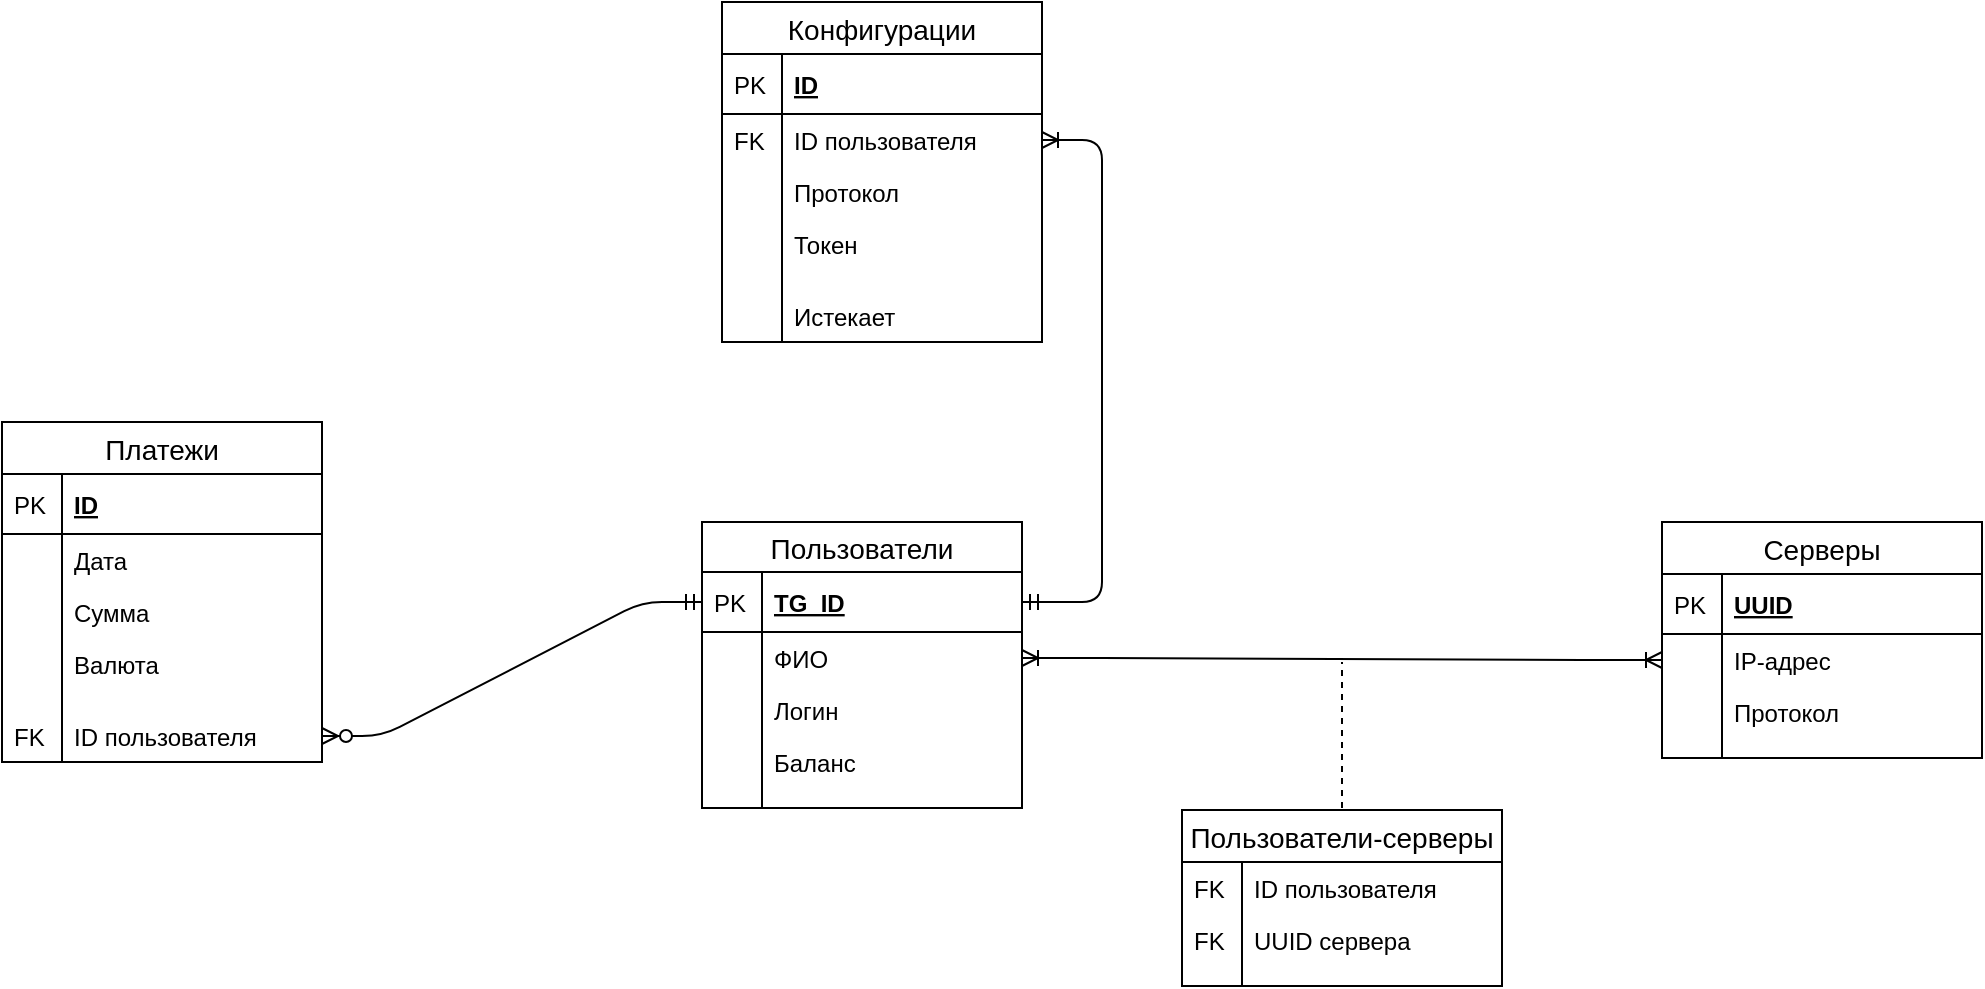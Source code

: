 <mxfile version="13.0.3" type="device"><diagram id="C5RBs43oDa-KdzZeNtuy" name="Page-1"><mxGraphModel dx="2290" dy="2015" grid="1" gridSize="10" guides="1" tooltips="1" connect="1" arrows="1" fold="1" page="1" pageScale="1" pageWidth="827" pageHeight="1169" math="0" shadow="0"><root><mxCell id="WIyWlLk6GJQsqaUBKTNV-0"/><mxCell id="WIyWlLk6GJQsqaUBKTNV-1" parent="WIyWlLk6GJQsqaUBKTNV-0"/><mxCell id="XDq4gSshNmPsUg6q-d1E-33" value="" style="edgeStyle=entityRelationEdgeStyle;fontSize=12;html=1;endArrow=ERoneToMany;startArrow=ERoneToMany;entryX=0;entryY=0.5;entryDx=0;entryDy=0;exitX=1;exitY=0.5;exitDx=0;exitDy=0;" edge="1" parent="WIyWlLk6GJQsqaUBKTNV-1" source="XDq4gSshNmPsUg6q-d1E-3" target="XDq4gSshNmPsUg6q-d1E-25"><mxGeometry width="100" height="100" relative="1" as="geometry"><mxPoint x="340" y="190" as="sourcePoint"/><mxPoint x="440" y="90" as="targetPoint"/></mxGeometry></mxCell><mxCell id="XDq4gSshNmPsUg6q-d1E-36" value="" style="endArrow=none;dashed=1;html=1;" edge="1" parent="WIyWlLk6GJQsqaUBKTNV-1"><mxGeometry width="50" height="50" relative="1" as="geometry"><mxPoint x="420" y="233" as="sourcePoint"/><mxPoint x="420" y="160" as="targetPoint"/></mxGeometry></mxCell><mxCell id="XDq4gSshNmPsUg6q-d1E-0" value="Пользователи" style="swimlane;fontStyle=0;childLayout=stackLayout;horizontal=1;startSize=25;horizontalStack=0;resizeParent=1;resizeParentMax=0;resizeLast=0;collapsible=1;marginBottom=0;align=center;fontSize=14;" vertex="1" parent="WIyWlLk6GJQsqaUBKTNV-1"><mxGeometry x="100" y="90" width="160" height="143" as="geometry"/></mxCell><mxCell id="XDq4gSshNmPsUg6q-d1E-1" value="TG_ID" style="shape=partialRectangle;top=0;left=0;right=0;bottom=1;align=left;verticalAlign=middle;fillColor=none;spacingLeft=34;spacingRight=4;overflow=hidden;rotatable=0;points=[[0,0.5],[1,0.5]];portConstraint=eastwest;dropTarget=0;fontStyle=5;fontSize=12;" vertex="1" parent="XDq4gSshNmPsUg6q-d1E-0"><mxGeometry y="25" width="160" height="30" as="geometry"/></mxCell><mxCell id="XDq4gSshNmPsUg6q-d1E-2" value="PK" style="shape=partialRectangle;top=0;left=0;bottom=0;fillColor=none;align=left;verticalAlign=middle;spacingLeft=4;spacingRight=4;overflow=hidden;rotatable=0;points=[];portConstraint=eastwest;part=1;fontSize=12;" vertex="1" connectable="0" parent="XDq4gSshNmPsUg6q-d1E-1"><mxGeometry width="30" height="30" as="geometry"/></mxCell><mxCell id="XDq4gSshNmPsUg6q-d1E-3" value="ФИО" style="shape=partialRectangle;top=0;left=0;right=0;bottom=0;align=left;verticalAlign=top;fillColor=none;spacingLeft=34;spacingRight=4;overflow=hidden;rotatable=0;points=[[0,0.5],[1,0.5]];portConstraint=eastwest;dropTarget=0;fontSize=12;" vertex="1" parent="XDq4gSshNmPsUg6q-d1E-0"><mxGeometry y="55" width="160" height="26" as="geometry"/></mxCell><mxCell id="XDq4gSshNmPsUg6q-d1E-4" value="" style="shape=partialRectangle;top=0;left=0;bottom=0;fillColor=none;align=left;verticalAlign=top;spacingLeft=4;spacingRight=4;overflow=hidden;rotatable=0;points=[];portConstraint=eastwest;part=1;fontSize=12;" vertex="1" connectable="0" parent="XDq4gSshNmPsUg6q-d1E-3"><mxGeometry width="30" height="26" as="geometry"/></mxCell><mxCell id="XDq4gSshNmPsUg6q-d1E-5" value="Логин&#10;" style="shape=partialRectangle;top=0;left=0;right=0;bottom=0;align=left;verticalAlign=top;fillColor=none;spacingLeft=34;spacingRight=4;overflow=hidden;rotatable=0;points=[[0,0.5],[1,0.5]];portConstraint=eastwest;dropTarget=0;fontSize=12;" vertex="1" parent="XDq4gSshNmPsUg6q-d1E-0"><mxGeometry y="81" width="160" height="26" as="geometry"/></mxCell><mxCell id="XDq4gSshNmPsUg6q-d1E-6" value="" style="shape=partialRectangle;top=0;left=0;bottom=0;fillColor=none;align=left;verticalAlign=top;spacingLeft=4;spacingRight=4;overflow=hidden;rotatable=0;points=[];portConstraint=eastwest;part=1;fontSize=12;" vertex="1" connectable="0" parent="XDq4gSshNmPsUg6q-d1E-5"><mxGeometry width="30" height="26" as="geometry"/></mxCell><mxCell id="XDq4gSshNmPsUg6q-d1E-7" value="Баланс&#10;" style="shape=partialRectangle;top=0;left=0;right=0;bottom=0;align=left;verticalAlign=top;fillColor=none;spacingLeft=34;spacingRight=4;overflow=hidden;rotatable=0;points=[[0,0.5],[1,0.5]];portConstraint=eastwest;dropTarget=0;fontSize=12;" vertex="1" parent="XDq4gSshNmPsUg6q-d1E-0"><mxGeometry y="107" width="160" height="26" as="geometry"/></mxCell><mxCell id="XDq4gSshNmPsUg6q-d1E-8" value="" style="shape=partialRectangle;top=0;left=0;bottom=0;fillColor=none;align=left;verticalAlign=top;spacingLeft=4;spacingRight=4;overflow=hidden;rotatable=0;points=[];portConstraint=eastwest;part=1;fontSize=12;" vertex="1" connectable="0" parent="XDq4gSshNmPsUg6q-d1E-7"><mxGeometry width="30" height="26" as="geometry"/></mxCell><mxCell id="XDq4gSshNmPsUg6q-d1E-9" value="" style="shape=partialRectangle;top=0;left=0;right=0;bottom=0;align=left;verticalAlign=top;fillColor=none;spacingLeft=34;spacingRight=4;overflow=hidden;rotatable=0;points=[[0,0.5],[1,0.5]];portConstraint=eastwest;dropTarget=0;fontSize=12;" vertex="1" parent="XDq4gSshNmPsUg6q-d1E-0"><mxGeometry y="133" width="160" height="10" as="geometry"/></mxCell><mxCell id="XDq4gSshNmPsUg6q-d1E-10" value="" style="shape=partialRectangle;top=0;left=0;bottom=0;fillColor=none;align=left;verticalAlign=top;spacingLeft=4;spacingRight=4;overflow=hidden;rotatable=0;points=[];portConstraint=eastwest;part=1;fontSize=12;" vertex="1" connectable="0" parent="XDq4gSshNmPsUg6q-d1E-9"><mxGeometry width="30" height="10" as="geometry"/></mxCell><mxCell id="XDq4gSshNmPsUg6q-d1E-11" value="Пользователи-серверы" style="swimlane;fontStyle=0;childLayout=stackLayout;horizontal=1;startSize=26;horizontalStack=0;resizeParent=1;resizeParentMax=0;resizeLast=0;collapsible=1;marginBottom=0;align=center;fontSize=14;" vertex="1" parent="WIyWlLk6GJQsqaUBKTNV-1"><mxGeometry x="340" y="234" width="160" height="88" as="geometry"/></mxCell><mxCell id="XDq4gSshNmPsUg6q-d1E-16" value="ID пользователя" style="shape=partialRectangle;top=0;left=0;right=0;bottom=0;align=left;verticalAlign=top;fillColor=none;spacingLeft=34;spacingRight=4;overflow=hidden;rotatable=0;points=[[0,0.5],[1,0.5]];portConstraint=eastwest;dropTarget=0;fontSize=12;" vertex="1" parent="XDq4gSshNmPsUg6q-d1E-11"><mxGeometry y="26" width="160" height="26" as="geometry"/></mxCell><mxCell id="XDq4gSshNmPsUg6q-d1E-17" value="FK" style="shape=partialRectangle;top=0;left=0;bottom=0;fillColor=none;align=left;verticalAlign=top;spacingLeft=4;spacingRight=4;overflow=hidden;rotatable=0;points=[];portConstraint=eastwest;part=1;fontSize=12;" vertex="1" connectable="0" parent="XDq4gSshNmPsUg6q-d1E-16"><mxGeometry width="30" height="26" as="geometry"/></mxCell><mxCell id="XDq4gSshNmPsUg6q-d1E-18" value="UUID сервера&#10;" style="shape=partialRectangle;top=0;left=0;right=0;bottom=0;align=left;verticalAlign=top;fillColor=none;spacingLeft=34;spacingRight=4;overflow=hidden;rotatable=0;points=[[0,0.5],[1,0.5]];portConstraint=eastwest;dropTarget=0;fontSize=12;" vertex="1" parent="XDq4gSshNmPsUg6q-d1E-11"><mxGeometry y="52" width="160" height="26" as="geometry"/></mxCell><mxCell id="XDq4gSshNmPsUg6q-d1E-19" value="FK" style="shape=partialRectangle;top=0;left=0;bottom=0;fillColor=none;align=left;verticalAlign=top;spacingLeft=4;spacingRight=4;overflow=hidden;rotatable=0;points=[];portConstraint=eastwest;part=1;fontSize=12;" vertex="1" connectable="0" parent="XDq4gSshNmPsUg6q-d1E-18"><mxGeometry width="30" height="26" as="geometry"/></mxCell><mxCell id="XDq4gSshNmPsUg6q-d1E-20" value="" style="shape=partialRectangle;top=0;left=0;right=0;bottom=0;align=left;verticalAlign=top;fillColor=none;spacingLeft=34;spacingRight=4;overflow=hidden;rotatable=0;points=[[0,0.5],[1,0.5]];portConstraint=eastwest;dropTarget=0;fontSize=12;" vertex="1" parent="XDq4gSshNmPsUg6q-d1E-11"><mxGeometry y="78" width="160" height="10" as="geometry"/></mxCell><mxCell id="XDq4gSshNmPsUg6q-d1E-21" value="" style="shape=partialRectangle;top=0;left=0;bottom=0;fillColor=none;align=left;verticalAlign=top;spacingLeft=4;spacingRight=4;overflow=hidden;rotatable=0;points=[];portConstraint=eastwest;part=1;fontSize=12;" vertex="1" connectable="0" parent="XDq4gSshNmPsUg6q-d1E-20"><mxGeometry width="30" height="10" as="geometry"/></mxCell><mxCell id="XDq4gSshNmPsUg6q-d1E-22" value="Серверы" style="swimlane;fontStyle=0;childLayout=stackLayout;horizontal=1;startSize=26;horizontalStack=0;resizeParent=1;resizeParentMax=0;resizeLast=0;collapsible=1;marginBottom=0;align=center;fontSize=14;" vertex="1" parent="WIyWlLk6GJQsqaUBKTNV-1"><mxGeometry x="580" y="90" width="160" height="118" as="geometry"/></mxCell><mxCell id="XDq4gSshNmPsUg6q-d1E-23" value="UUID" style="shape=partialRectangle;top=0;left=0;right=0;bottom=1;align=left;verticalAlign=middle;fillColor=none;spacingLeft=34;spacingRight=4;overflow=hidden;rotatable=0;points=[[0,0.5],[1,0.5]];portConstraint=eastwest;dropTarget=0;fontStyle=5;fontSize=12;" vertex="1" parent="XDq4gSshNmPsUg6q-d1E-22"><mxGeometry y="26" width="160" height="30" as="geometry"/></mxCell><mxCell id="XDq4gSshNmPsUg6q-d1E-24" value="PK" style="shape=partialRectangle;top=0;left=0;bottom=0;fillColor=none;align=left;verticalAlign=middle;spacingLeft=4;spacingRight=4;overflow=hidden;rotatable=0;points=[];portConstraint=eastwest;part=1;fontSize=12;" vertex="1" connectable="0" parent="XDq4gSshNmPsUg6q-d1E-23"><mxGeometry width="30" height="30" as="geometry"/></mxCell><mxCell id="XDq4gSshNmPsUg6q-d1E-25" value="IP-адрес" style="shape=partialRectangle;top=0;left=0;right=0;bottom=0;align=left;verticalAlign=top;fillColor=none;spacingLeft=34;spacingRight=4;overflow=hidden;rotatable=0;points=[[0,0.5],[1,0.5]];portConstraint=eastwest;dropTarget=0;fontSize=12;" vertex="1" parent="XDq4gSshNmPsUg6q-d1E-22"><mxGeometry y="56" width="160" height="26" as="geometry"/></mxCell><mxCell id="XDq4gSshNmPsUg6q-d1E-26" value="" style="shape=partialRectangle;top=0;left=0;bottom=0;fillColor=none;align=left;verticalAlign=top;spacingLeft=4;spacingRight=4;overflow=hidden;rotatable=0;points=[];portConstraint=eastwest;part=1;fontSize=12;" vertex="1" connectable="0" parent="XDq4gSshNmPsUg6q-d1E-25"><mxGeometry width="30" height="26" as="geometry"/></mxCell><mxCell id="XDq4gSshNmPsUg6q-d1E-27" value="Протокол" style="shape=partialRectangle;top=0;left=0;right=0;bottom=0;align=left;verticalAlign=top;fillColor=none;spacingLeft=34;spacingRight=4;overflow=hidden;rotatable=0;points=[[0,0.5],[1,0.5]];portConstraint=eastwest;dropTarget=0;fontSize=12;" vertex="1" parent="XDq4gSshNmPsUg6q-d1E-22"><mxGeometry y="82" width="160" height="26" as="geometry"/></mxCell><mxCell id="XDq4gSshNmPsUg6q-d1E-28" value="" style="shape=partialRectangle;top=0;left=0;bottom=0;fillColor=none;align=left;verticalAlign=top;spacingLeft=4;spacingRight=4;overflow=hidden;rotatable=0;points=[];portConstraint=eastwest;part=1;fontSize=12;" vertex="1" connectable="0" parent="XDq4gSshNmPsUg6q-d1E-27"><mxGeometry width="30" height="26" as="geometry"/></mxCell><mxCell id="XDq4gSshNmPsUg6q-d1E-31" value="" style="shape=partialRectangle;top=0;left=0;right=0;bottom=0;align=left;verticalAlign=top;fillColor=none;spacingLeft=34;spacingRight=4;overflow=hidden;rotatable=0;points=[[0,0.5],[1,0.5]];portConstraint=eastwest;dropTarget=0;fontSize=12;" vertex="1" parent="XDq4gSshNmPsUg6q-d1E-22"><mxGeometry y="108" width="160" height="10" as="geometry"/></mxCell><mxCell id="XDq4gSshNmPsUg6q-d1E-32" value="" style="shape=partialRectangle;top=0;left=0;bottom=0;fillColor=none;align=left;verticalAlign=top;spacingLeft=4;spacingRight=4;overflow=hidden;rotatable=0;points=[];portConstraint=eastwest;part=1;fontSize=12;" vertex="1" connectable="0" parent="XDq4gSshNmPsUg6q-d1E-31"><mxGeometry width="30" height="10" as="geometry"/></mxCell><mxCell id="XDq4gSshNmPsUg6q-d1E-52" value="" style="edgeStyle=entityRelationEdgeStyle;fontSize=12;html=1;endArrow=ERzeroToMany;startArrow=ERmandOne;" edge="1" parent="WIyWlLk6GJQsqaUBKTNV-1" source="XDq4gSshNmPsUg6q-d1E-1" target="XDq4gSshNmPsUg6q-d1E-48"><mxGeometry width="100" height="100" relative="1" as="geometry"><mxPoint x="-90" y="370" as="sourcePoint"/><mxPoint x="10" y="270" as="targetPoint"/></mxGeometry></mxCell><mxCell id="XDq4gSshNmPsUg6q-d1E-53" value="Конфигурации" style="swimlane;fontStyle=0;childLayout=stackLayout;horizontal=1;startSize=26;horizontalStack=0;resizeParent=1;resizeParentMax=0;resizeLast=0;collapsible=1;marginBottom=0;align=center;fontSize=14;" vertex="1" parent="WIyWlLk6GJQsqaUBKTNV-1"><mxGeometry x="110" y="-170" width="160" height="170" as="geometry"/></mxCell><mxCell id="XDq4gSshNmPsUg6q-d1E-54" value="ID" style="shape=partialRectangle;top=0;left=0;right=0;bottom=1;align=left;verticalAlign=middle;fillColor=none;spacingLeft=34;spacingRight=4;overflow=hidden;rotatable=0;points=[[0,0.5],[1,0.5]];portConstraint=eastwest;dropTarget=0;fontStyle=5;fontSize=12;" vertex="1" parent="XDq4gSshNmPsUg6q-d1E-53"><mxGeometry y="26" width="160" height="30" as="geometry"/></mxCell><mxCell id="XDq4gSshNmPsUg6q-d1E-55" value="PK" style="shape=partialRectangle;top=0;left=0;bottom=0;fillColor=none;align=left;verticalAlign=middle;spacingLeft=4;spacingRight=4;overflow=hidden;rotatable=0;points=[];portConstraint=eastwest;part=1;fontSize=12;" vertex="1" connectable="0" parent="XDq4gSshNmPsUg6q-d1E-54"><mxGeometry width="30" height="30" as="geometry"/></mxCell><mxCell id="XDq4gSshNmPsUg6q-d1E-56" value="ID пользователя" style="shape=partialRectangle;top=0;left=0;right=0;bottom=0;align=left;verticalAlign=top;fillColor=none;spacingLeft=34;spacingRight=4;overflow=hidden;rotatable=0;points=[[0,0.5],[1,0.5]];portConstraint=eastwest;dropTarget=0;fontSize=12;" vertex="1" parent="XDq4gSshNmPsUg6q-d1E-53"><mxGeometry y="56" width="160" height="26" as="geometry"/></mxCell><mxCell id="XDq4gSshNmPsUg6q-d1E-57" value="FK" style="shape=partialRectangle;top=0;left=0;bottom=0;fillColor=none;align=left;verticalAlign=top;spacingLeft=4;spacingRight=4;overflow=hidden;rotatable=0;points=[];portConstraint=eastwest;part=1;fontSize=12;" vertex="1" connectable="0" parent="XDq4gSshNmPsUg6q-d1E-56"><mxGeometry width="30" height="26" as="geometry"/></mxCell><mxCell id="XDq4gSshNmPsUg6q-d1E-58" value="Протокол" style="shape=partialRectangle;top=0;left=0;right=0;bottom=0;align=left;verticalAlign=top;fillColor=none;spacingLeft=34;spacingRight=4;overflow=hidden;rotatable=0;points=[[0,0.5],[1,0.5]];portConstraint=eastwest;dropTarget=0;fontSize=12;" vertex="1" parent="XDq4gSshNmPsUg6q-d1E-53"><mxGeometry y="82" width="160" height="26" as="geometry"/></mxCell><mxCell id="XDq4gSshNmPsUg6q-d1E-59" value="" style="shape=partialRectangle;top=0;left=0;bottom=0;fillColor=none;align=left;verticalAlign=top;spacingLeft=4;spacingRight=4;overflow=hidden;rotatable=0;points=[];portConstraint=eastwest;part=1;fontSize=12;" vertex="1" connectable="0" parent="XDq4gSshNmPsUg6q-d1E-58"><mxGeometry width="30" height="26" as="geometry"/></mxCell><mxCell id="XDq4gSshNmPsUg6q-d1E-60" value="Токен" style="shape=partialRectangle;top=0;left=0;right=0;bottom=0;align=left;verticalAlign=top;fillColor=none;spacingLeft=34;spacingRight=4;overflow=hidden;rotatable=0;points=[[0,0.5],[1,0.5]];portConstraint=eastwest;dropTarget=0;fontSize=12;" vertex="1" parent="XDq4gSshNmPsUg6q-d1E-53"><mxGeometry y="108" width="160" height="26" as="geometry"/></mxCell><mxCell id="XDq4gSshNmPsUg6q-d1E-61" value="" style="shape=partialRectangle;top=0;left=0;bottom=0;fillColor=none;align=left;verticalAlign=top;spacingLeft=4;spacingRight=4;overflow=hidden;rotatable=0;points=[];portConstraint=eastwest;part=1;fontSize=12;" vertex="1" connectable="0" parent="XDq4gSshNmPsUg6q-d1E-60"><mxGeometry width="30" height="26" as="geometry"/></mxCell><mxCell id="XDq4gSshNmPsUg6q-d1E-62" value="" style="shape=partialRectangle;top=0;left=0;right=0;bottom=0;align=left;verticalAlign=top;fillColor=none;spacingLeft=34;spacingRight=4;overflow=hidden;rotatable=0;points=[[0,0.5],[1,0.5]];portConstraint=eastwest;dropTarget=0;fontSize=12;" vertex="1" parent="XDq4gSshNmPsUg6q-d1E-53"><mxGeometry y="134" width="160" height="10" as="geometry"/></mxCell><mxCell id="XDq4gSshNmPsUg6q-d1E-63" value="" style="shape=partialRectangle;top=0;left=0;bottom=0;fillColor=none;align=left;verticalAlign=top;spacingLeft=4;spacingRight=4;overflow=hidden;rotatable=0;points=[];portConstraint=eastwest;part=1;fontSize=12;" vertex="1" connectable="0" parent="XDq4gSshNmPsUg6q-d1E-62"><mxGeometry width="30" height="10" as="geometry"/></mxCell><mxCell id="XDq4gSshNmPsUg6q-d1E-64" value="Истекает&#10;" style="shape=partialRectangle;top=0;left=0;right=0;bottom=0;align=left;verticalAlign=top;fillColor=none;spacingLeft=34;spacingRight=4;overflow=hidden;rotatable=0;points=[[0,0.5],[1,0.5]];portConstraint=eastwest;dropTarget=0;fontSize=12;" vertex="1" parent="XDq4gSshNmPsUg6q-d1E-53"><mxGeometry y="144" width="160" height="26" as="geometry"/></mxCell><mxCell id="XDq4gSshNmPsUg6q-d1E-65" value="" style="shape=partialRectangle;top=0;left=0;bottom=0;fillColor=none;align=left;verticalAlign=top;spacingLeft=4;spacingRight=4;overflow=hidden;rotatable=0;points=[];portConstraint=eastwest;part=1;fontSize=12;" vertex="1" connectable="0" parent="XDq4gSshNmPsUg6q-d1E-64"><mxGeometry width="30" height="26" as="geometry"/></mxCell><mxCell id="XDq4gSshNmPsUg6q-d1E-66" value="" style="edgeStyle=entityRelationEdgeStyle;fontSize=12;html=1;endArrow=ERoneToMany;startArrow=ERmandOne;exitX=1;exitY=0.5;exitDx=0;exitDy=0;" edge="1" parent="WIyWlLk6GJQsqaUBKTNV-1" source="XDq4gSshNmPsUg6q-d1E-1" target="XDq4gSshNmPsUg6q-d1E-56"><mxGeometry width="100" height="100" relative="1" as="geometry"><mxPoint x="340" y="10" as="sourcePoint"/><mxPoint x="440" y="-90" as="targetPoint"/></mxGeometry></mxCell><mxCell id="XDq4gSshNmPsUg6q-d1E-37" value="Платежи" style="swimlane;fontStyle=0;childLayout=stackLayout;horizontal=1;startSize=26;horizontalStack=0;resizeParent=1;resizeParentMax=0;resizeLast=0;collapsible=1;marginBottom=0;align=center;fontSize=14;" vertex="1" parent="WIyWlLk6GJQsqaUBKTNV-1"><mxGeometry x="-250" y="40" width="160" height="170" as="geometry"/></mxCell><mxCell id="XDq4gSshNmPsUg6q-d1E-38" value="ID" style="shape=partialRectangle;top=0;left=0;right=0;bottom=1;align=left;verticalAlign=middle;fillColor=none;spacingLeft=34;spacingRight=4;overflow=hidden;rotatable=0;points=[[0,0.5],[1,0.5]];portConstraint=eastwest;dropTarget=0;fontStyle=5;fontSize=12;" vertex="1" parent="XDq4gSshNmPsUg6q-d1E-37"><mxGeometry y="26" width="160" height="30" as="geometry"/></mxCell><mxCell id="XDq4gSshNmPsUg6q-d1E-39" value="PK" style="shape=partialRectangle;top=0;left=0;bottom=0;fillColor=none;align=left;verticalAlign=middle;spacingLeft=4;spacingRight=4;overflow=hidden;rotatable=0;points=[];portConstraint=eastwest;part=1;fontSize=12;" vertex="1" connectable="0" parent="XDq4gSshNmPsUg6q-d1E-38"><mxGeometry width="30" height="30" as="geometry"/></mxCell><mxCell id="XDq4gSshNmPsUg6q-d1E-40" value="Дата&#10;" style="shape=partialRectangle;top=0;left=0;right=0;bottom=0;align=left;verticalAlign=top;fillColor=none;spacingLeft=34;spacingRight=4;overflow=hidden;rotatable=0;points=[[0,0.5],[1,0.5]];portConstraint=eastwest;dropTarget=0;fontSize=12;" vertex="1" parent="XDq4gSshNmPsUg6q-d1E-37"><mxGeometry y="56" width="160" height="26" as="geometry"/></mxCell><mxCell id="XDq4gSshNmPsUg6q-d1E-41" value="" style="shape=partialRectangle;top=0;left=0;bottom=0;fillColor=none;align=left;verticalAlign=top;spacingLeft=4;spacingRight=4;overflow=hidden;rotatable=0;points=[];portConstraint=eastwest;part=1;fontSize=12;" vertex="1" connectable="0" parent="XDq4gSshNmPsUg6q-d1E-40"><mxGeometry width="30" height="26" as="geometry"/></mxCell><mxCell id="XDq4gSshNmPsUg6q-d1E-42" value="Сумма" style="shape=partialRectangle;top=0;left=0;right=0;bottom=0;align=left;verticalAlign=top;fillColor=none;spacingLeft=34;spacingRight=4;overflow=hidden;rotatable=0;points=[[0,0.5],[1,0.5]];portConstraint=eastwest;dropTarget=0;fontSize=12;" vertex="1" parent="XDq4gSshNmPsUg6q-d1E-37"><mxGeometry y="82" width="160" height="26" as="geometry"/></mxCell><mxCell id="XDq4gSshNmPsUg6q-d1E-43" value="" style="shape=partialRectangle;top=0;left=0;bottom=0;fillColor=none;align=left;verticalAlign=top;spacingLeft=4;spacingRight=4;overflow=hidden;rotatable=0;points=[];portConstraint=eastwest;part=1;fontSize=12;" vertex="1" connectable="0" parent="XDq4gSshNmPsUg6q-d1E-42"><mxGeometry width="30" height="26" as="geometry"/></mxCell><mxCell id="XDq4gSshNmPsUg6q-d1E-44" value="Валюта&#10;" style="shape=partialRectangle;top=0;left=0;right=0;bottom=0;align=left;verticalAlign=top;fillColor=none;spacingLeft=34;spacingRight=4;overflow=hidden;rotatable=0;points=[[0,0.5],[1,0.5]];portConstraint=eastwest;dropTarget=0;fontSize=12;" vertex="1" parent="XDq4gSshNmPsUg6q-d1E-37"><mxGeometry y="108" width="160" height="26" as="geometry"/></mxCell><mxCell id="XDq4gSshNmPsUg6q-d1E-45" value="" style="shape=partialRectangle;top=0;left=0;bottom=0;fillColor=none;align=left;verticalAlign=top;spacingLeft=4;spacingRight=4;overflow=hidden;rotatable=0;points=[];portConstraint=eastwest;part=1;fontSize=12;" vertex="1" connectable="0" parent="XDq4gSshNmPsUg6q-d1E-44"><mxGeometry width="30" height="26" as="geometry"/></mxCell><mxCell id="XDq4gSshNmPsUg6q-d1E-46" value="" style="shape=partialRectangle;top=0;left=0;right=0;bottom=0;align=left;verticalAlign=top;fillColor=none;spacingLeft=34;spacingRight=4;overflow=hidden;rotatable=0;points=[[0,0.5],[1,0.5]];portConstraint=eastwest;dropTarget=0;fontSize=12;" vertex="1" parent="XDq4gSshNmPsUg6q-d1E-37"><mxGeometry y="134" width="160" height="10" as="geometry"/></mxCell><mxCell id="XDq4gSshNmPsUg6q-d1E-47" value="" style="shape=partialRectangle;top=0;left=0;bottom=0;fillColor=none;align=left;verticalAlign=top;spacingLeft=4;spacingRight=4;overflow=hidden;rotatable=0;points=[];portConstraint=eastwest;part=1;fontSize=12;" vertex="1" connectable="0" parent="XDq4gSshNmPsUg6q-d1E-46"><mxGeometry width="30" height="10" as="geometry"/></mxCell><mxCell id="XDq4gSshNmPsUg6q-d1E-48" value="ID пользователя" style="shape=partialRectangle;top=0;left=0;right=0;bottom=0;align=left;verticalAlign=top;fillColor=none;spacingLeft=34;spacingRight=4;overflow=hidden;rotatable=0;points=[[0,0.5],[1,0.5]];portConstraint=eastwest;dropTarget=0;fontSize=12;" vertex="1" parent="XDq4gSshNmPsUg6q-d1E-37"><mxGeometry y="144" width="160" height="26" as="geometry"/></mxCell><mxCell id="XDq4gSshNmPsUg6q-d1E-49" value="FK" style="shape=partialRectangle;top=0;left=0;bottom=0;fillColor=none;align=left;verticalAlign=top;spacingLeft=4;spacingRight=4;overflow=hidden;rotatable=0;points=[];portConstraint=eastwest;part=1;fontSize=12;" vertex="1" connectable="0" parent="XDq4gSshNmPsUg6q-d1E-48"><mxGeometry width="30" height="26" as="geometry"/></mxCell></root></mxGraphModel></diagram></mxfile>